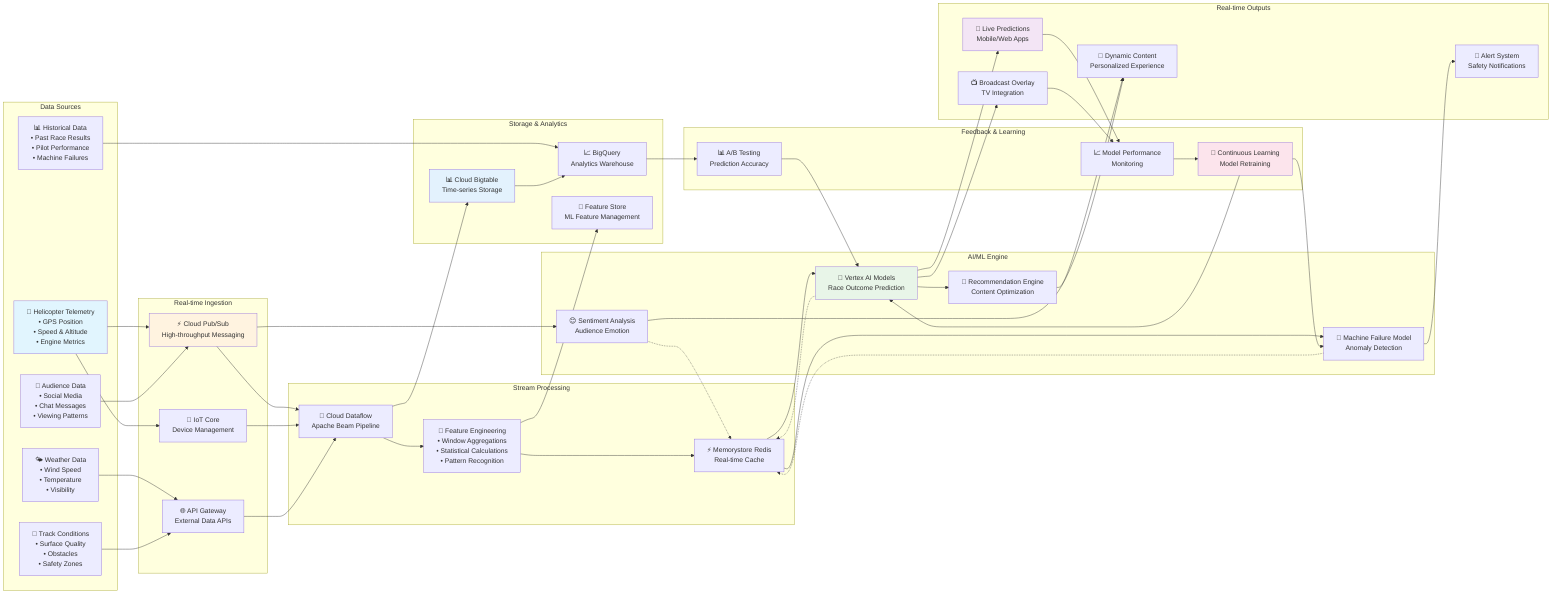 graph LR
    subgraph "Data Sources"
        A[🚁 Helicopter Telemetry<br/>• GPS Position<br/>• Speed & Altitude<br/>• Engine Metrics]
        B[🌤️ Weather Data<br/>• Wind Speed<br/>• Temperature<br/>• Visibility]
        C[🏁 Track Conditions<br/>• Surface Quality<br/>• Obstacles<br/>• Safety Zones]
        D[📊 Historical Data<br/>• Past Race Results<br/>• Pilot Performance<br/>• Machine Failures]
        E[👥 Audience Data<br/>• Social Media<br/>• Chat Messages<br/>• Viewing Patterns]
    end
    
    subgraph "Real-time Ingestion"
        F[⚡ Cloud Pub/Sub<br/>High-throughput Messaging]
        G[📡 IoT Core<br/>Device Management]
        H[🌐 API Gateway<br/>External Data APIs]
    end
    
    subgraph "Stream Processing"
        I[🔄 Cloud Dataflow<br/>Apache Beam Pipeline]
        J[🧮 Feature Engineering<br/>• Window Aggregations<br/>• Statistical Calculations<br/>• Pattern Recognition]
        K[⚡ Memorystore Redis<br/>Real-time Cache]
    end
    
    subgraph "AI/ML Engine"
        L[🤖 Vertex AI Models<br/>Race Outcome Prediction]
        M[🔧 Machine Failure Model<br/>Anomaly Detection]
        N[😊 Sentiment Analysis<br/>Audience Emotion]
        O[🎯 Recommendation Engine<br/>Content Optimization]
    end
    
    subgraph "Real-time Outputs"
        P[📱 Live Predictions<br/>Mobile/Web Apps]
        Q[📺 Broadcast Overlay<br/>TV Integration]
        R[🚨 Alert System<br/>Safety Notifications]
        S[🎪 Dynamic Content<br/>Personalized Experience]
    end
    
    subgraph "Feedback & Learning"
        T[📈 Model Performance<br/>Monitoring]
        U[🔄 Continuous Learning<br/>Model Retraining]
        V[📊 A/B Testing<br/>Prediction Accuracy]
    end
    
    subgraph "Storage & Analytics"
        W[📊 Cloud Bigtable<br/>Time-series Storage]
        X[📈 BigQuery<br/>Analytics Warehouse]
        Y[🧠 Feature Store<br/>ML Feature Management]
    end
    
    %% Data ingestion flow
    A --> F
    B --> H
    C --> H
    D --> X
    E --> F
    A --> G
    
    %% Processing flow
    F --> I
    G --> I
    H --> I
    I --> J
    J --> K
    
    %% AI/ML predictions
    K --> L
    K --> M
    F --> N
    L --> O
    
    %% Output delivery
    L --> P
    L --> Q
    M --> R
    O --> S
    N --> S
    
    %% Storage
    I --> W
    W --> X
    J --> Y
    
    %% Feedback loops
    P --> T
    Q --> T
    T --> U
    U --> L
    U --> M
    X --> V
    V --> L
    
    %% Real-time cache updates
    L -.-> K
    M -.-> K
    N -.-> K

    style A fill:#e1f5fe
    style F fill:#fff3e0
    style L fill:#e8f5e8
    style P fill:#f3e5f5
    style W fill:#e3f2fd
    style U fill:#fce4ec